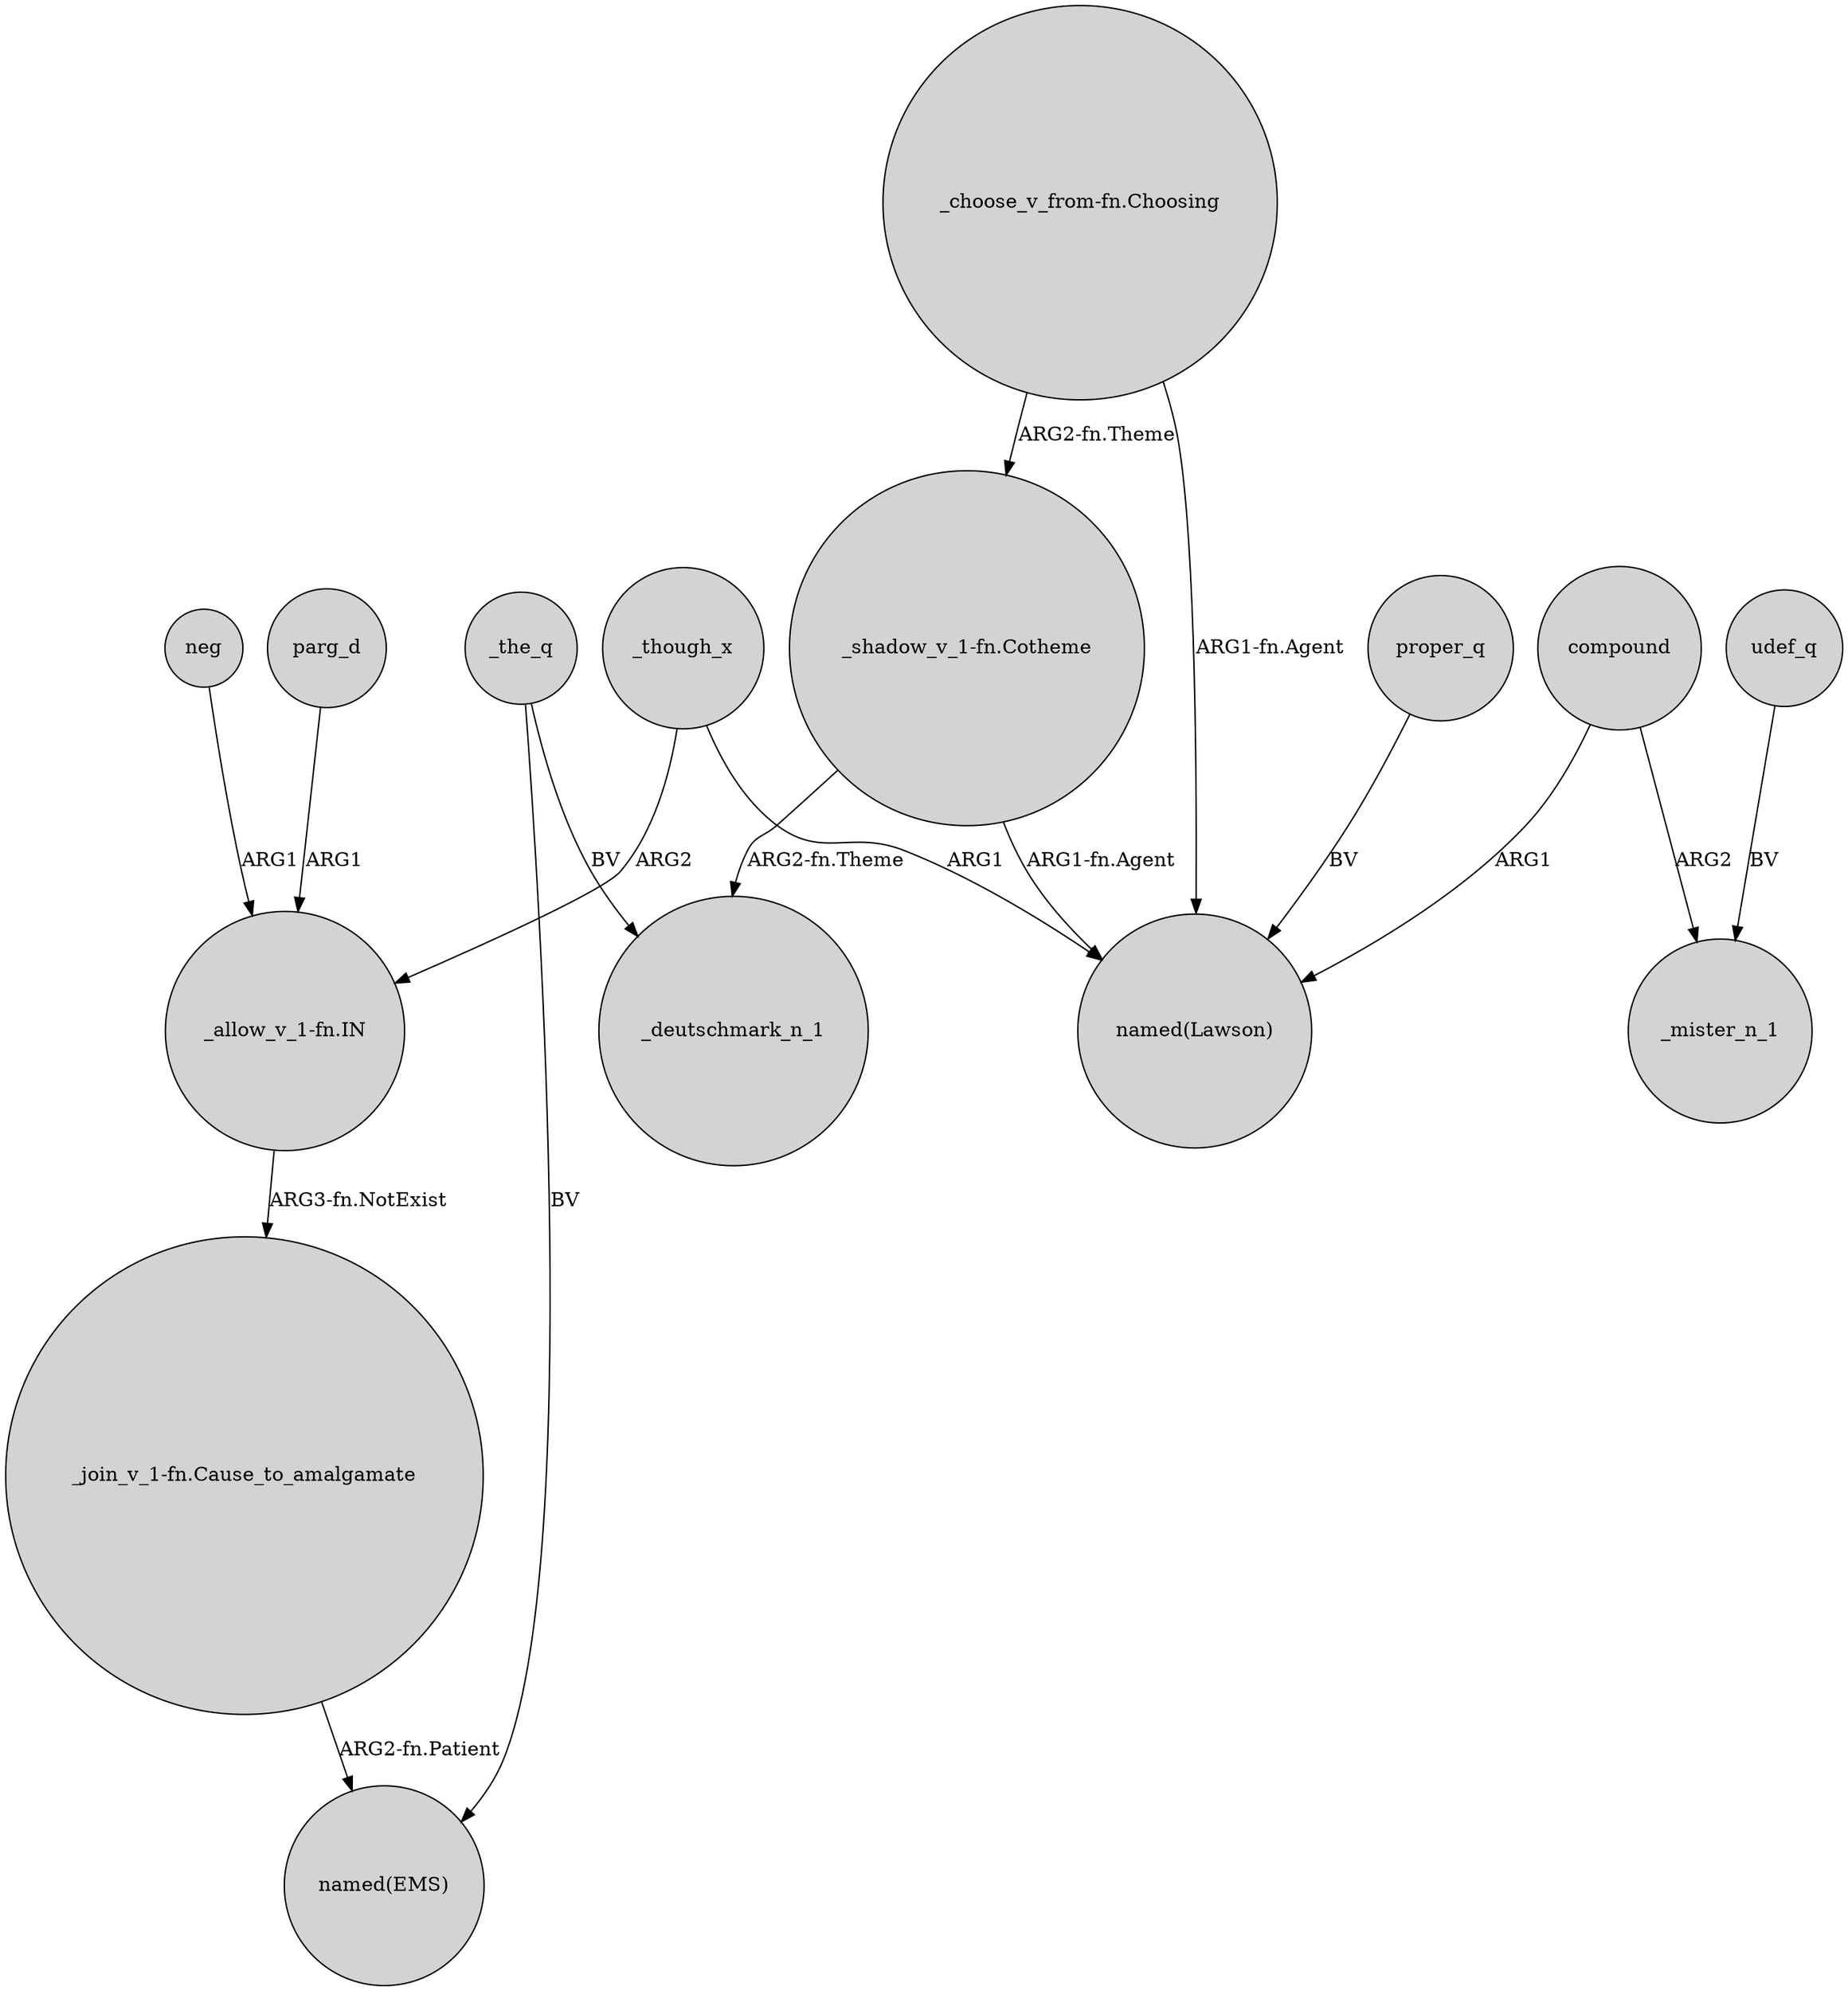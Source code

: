 digraph {
	node [shape=circle style=filled]
	_though_x -> "named(Lawson)" [label=ARG1]
	udef_q -> _mister_n_1 [label=BV]
	"_shadow_v_1-fn.Cotheme" -> _deutschmark_n_1 [label="ARG2-fn.Theme"]
	"_join_v_1-fn.Cause_to_amalgamate" -> "named(EMS)" [label="ARG2-fn.Patient"]
	_though_x -> "_allow_v_1-fn.IN" [label=ARG2]
	"_shadow_v_1-fn.Cotheme" -> "named(Lawson)" [label="ARG1-fn.Agent"]
	compound -> "named(Lawson)" [label=ARG1]
	proper_q -> "named(Lawson)" [label=BV]
	"_allow_v_1-fn.IN" -> "_join_v_1-fn.Cause_to_amalgamate" [label="ARG3-fn.NotExist"]
	parg_d -> "_allow_v_1-fn.IN" [label=ARG1]
	"_choose_v_from-fn.Choosing" -> "_shadow_v_1-fn.Cotheme" [label="ARG2-fn.Theme"]
	_the_q -> _deutschmark_n_1 [label=BV]
	"_choose_v_from-fn.Choosing" -> "named(Lawson)" [label="ARG1-fn.Agent"]
	compound -> _mister_n_1 [label=ARG2]
	_the_q -> "named(EMS)" [label=BV]
	neg -> "_allow_v_1-fn.IN" [label=ARG1]
}

